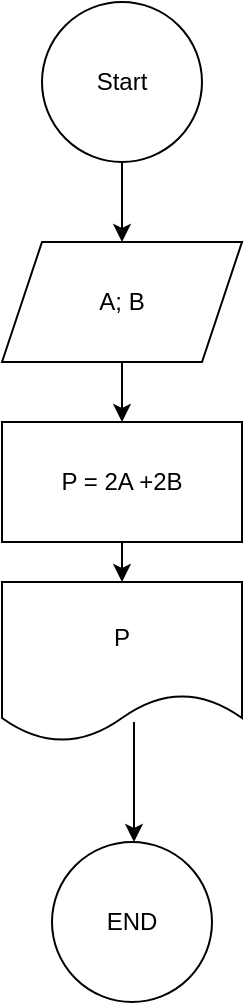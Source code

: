 <mxfile version="21.7.4" type="github">
  <diagram name="Page-1" id="WAkGyGpQ022ZRlWCWmvg">
    <mxGraphModel dx="1434" dy="792" grid="1" gridSize="10" guides="1" tooltips="1" connect="1" arrows="1" fold="1" page="1" pageScale="1" pageWidth="850" pageHeight="1100" math="0" shadow="0">
      <root>
        <mxCell id="0" />
        <mxCell id="1" parent="0" />
        <mxCell id="jzfijNzz55joWmk9RNps-1" value="Start" style="ellipse;whiteSpace=wrap;html=1;aspect=fixed;" vertex="1" parent="1">
          <mxGeometry x="385" y="30" width="80" height="80" as="geometry" />
        </mxCell>
        <mxCell id="jzfijNzz55joWmk9RNps-2" value="END" style="ellipse;whiteSpace=wrap;html=1;aspect=fixed;" vertex="1" parent="1">
          <mxGeometry x="390" y="450" width="80" height="80" as="geometry" />
        </mxCell>
        <mxCell id="jzfijNzz55joWmk9RNps-3" value="" style="endArrow=classic;html=1;rounded=0;exitX=0.5;exitY=1;exitDx=0;exitDy=0;" edge="1" parent="1" source="jzfijNzz55joWmk9RNps-1" target="jzfijNzz55joWmk9RNps-4">
          <mxGeometry width="50" height="50" relative="1" as="geometry">
            <mxPoint x="400" y="430" as="sourcePoint" />
            <mxPoint x="425" y="180" as="targetPoint" />
          </mxGeometry>
        </mxCell>
        <mxCell id="jzfijNzz55joWmk9RNps-4" value="A; B" style="shape=parallelogram;perimeter=parallelogramPerimeter;whiteSpace=wrap;html=1;fixedSize=1;" vertex="1" parent="1">
          <mxGeometry x="365" y="150" width="120" height="60" as="geometry" />
        </mxCell>
        <mxCell id="jzfijNzz55joWmk9RNps-5" value="" style="endArrow=classic;html=1;rounded=0;exitX=0.5;exitY=1;exitDx=0;exitDy=0;" edge="1" parent="1" source="jzfijNzz55joWmk9RNps-4" target="jzfijNzz55joWmk9RNps-6">
          <mxGeometry width="50" height="50" relative="1" as="geometry">
            <mxPoint x="400" y="430" as="sourcePoint" />
            <mxPoint x="425" y="270" as="targetPoint" />
          </mxGeometry>
        </mxCell>
        <mxCell id="jzfijNzz55joWmk9RNps-6" value="P = 2A +2B" style="rounded=0;whiteSpace=wrap;html=1;" vertex="1" parent="1">
          <mxGeometry x="365" y="240" width="120" height="60" as="geometry" />
        </mxCell>
        <mxCell id="jzfijNzz55joWmk9RNps-7" value="" style="endArrow=classic;html=1;rounded=0;exitX=0.5;exitY=1;exitDx=0;exitDy=0;" edge="1" parent="1" source="jzfijNzz55joWmk9RNps-6" target="jzfijNzz55joWmk9RNps-8">
          <mxGeometry width="50" height="50" relative="1" as="geometry">
            <mxPoint x="400" y="430" as="sourcePoint" />
            <mxPoint x="425" y="360" as="targetPoint" />
          </mxGeometry>
        </mxCell>
        <mxCell id="jzfijNzz55joWmk9RNps-8" value="P" style="shape=document;whiteSpace=wrap;html=1;boundedLbl=1;" vertex="1" parent="1">
          <mxGeometry x="365" y="320" width="120" height="80" as="geometry" />
        </mxCell>
        <mxCell id="jzfijNzz55joWmk9RNps-9" value="" style="endArrow=classic;html=1;rounded=0;exitX=0.55;exitY=0.875;exitDx=0;exitDy=0;exitPerimeter=0;" edge="1" parent="1" source="jzfijNzz55joWmk9RNps-8">
          <mxGeometry width="50" height="50" relative="1" as="geometry">
            <mxPoint x="380" y="470" as="sourcePoint" />
            <mxPoint x="431" y="450" as="targetPoint" />
          </mxGeometry>
        </mxCell>
      </root>
    </mxGraphModel>
  </diagram>
</mxfile>

